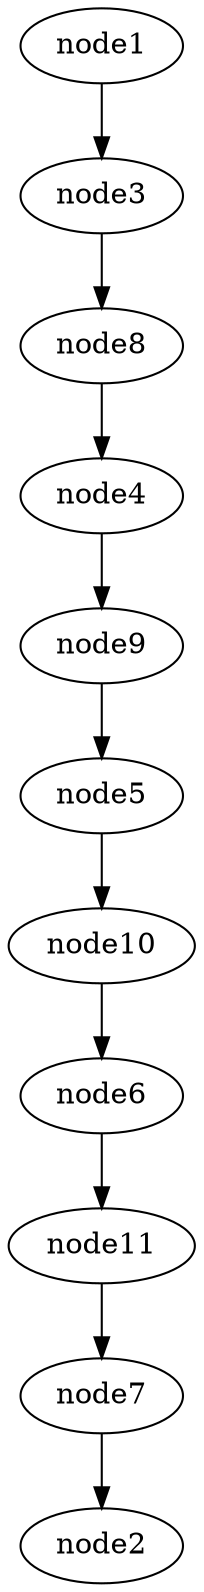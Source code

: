 // command-tabs
digraph {
	node1
	node2
	node3
	node4
	node5
	node6
	node7
	node8
	node9
	node10
	node11
	node1 -> node3
	node3 -> node8
	node8 -> node4
	node4 -> node9
	node9 -> node5
	node5 -> node10
	node10 -> node6
	node6 -> node11
	node11 -> node7
	node7 -> node2
}
